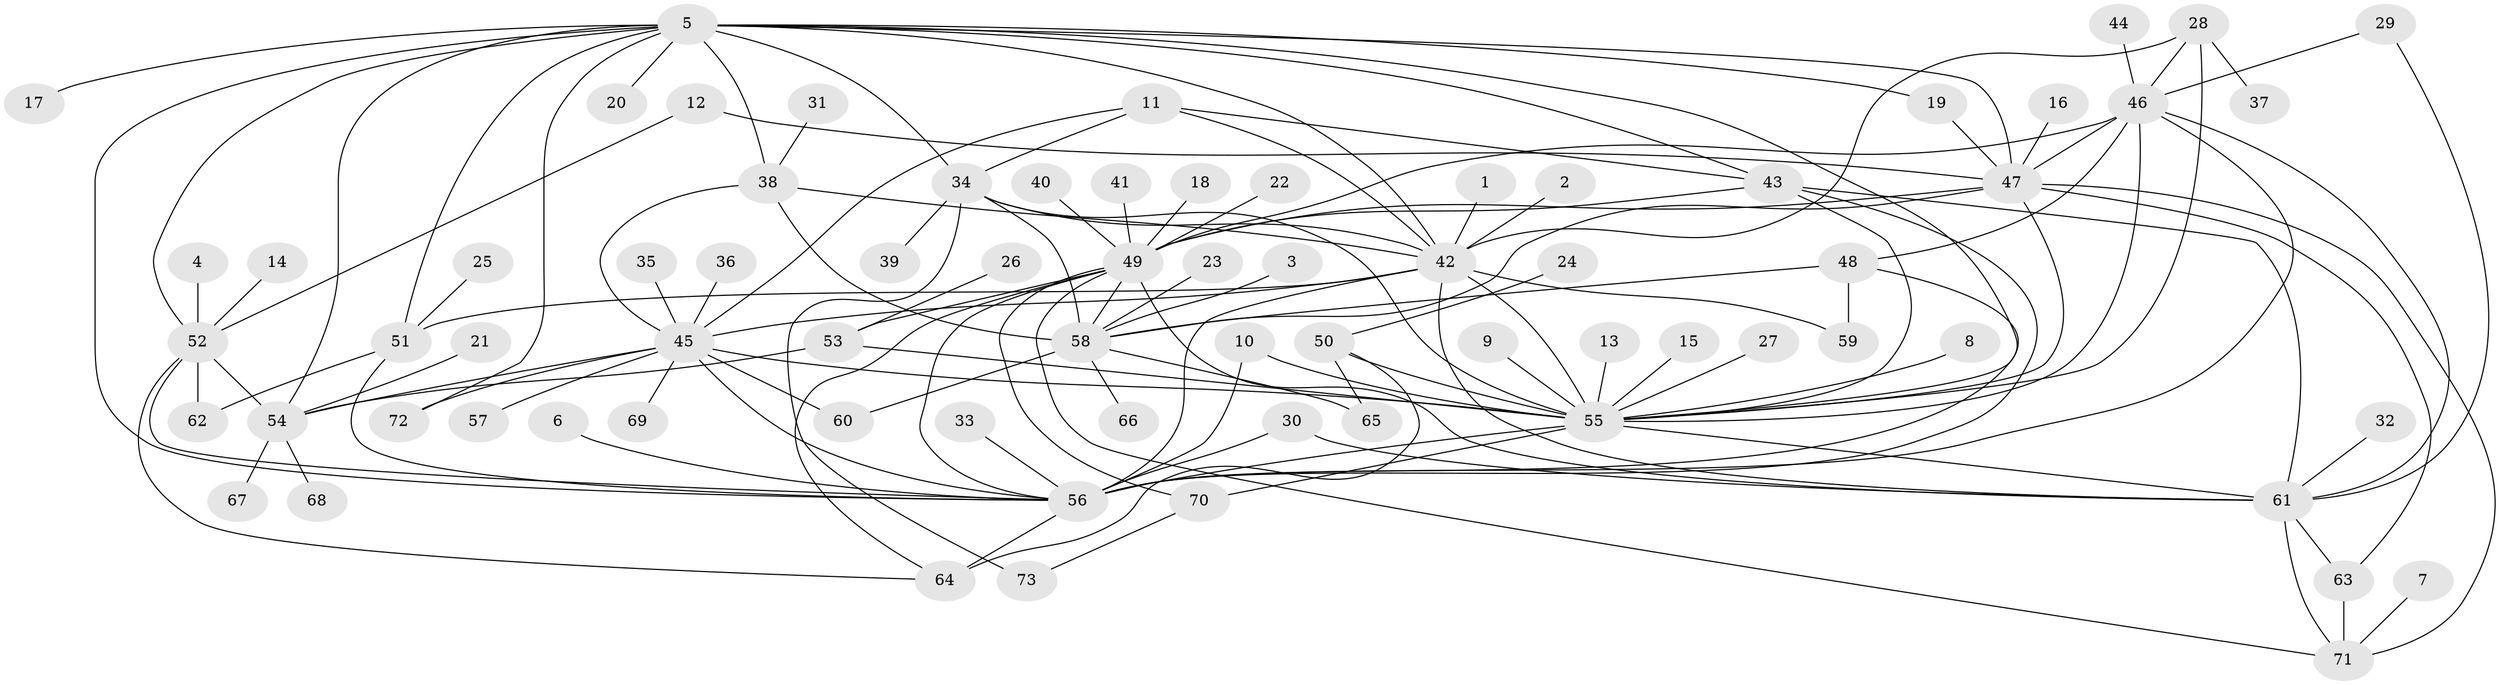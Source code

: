 // original degree distribution, {22: 0.006896551724137931, 12: 0.020689655172413793, 13: 0.006896551724137931, 1: 0.4689655172413793, 20: 0.006896551724137931, 10: 0.013793103448275862, 4: 0.06206896551724138, 17: 0.006896551724137931, 7: 0.027586206896551724, 2: 0.21379310344827587, 14: 0.006896551724137931, 5: 0.027586206896551724, 3: 0.10344827586206896, 9: 0.006896551724137931, 6: 0.020689655172413793}
// Generated by graph-tools (version 1.1) at 2025/49/03/09/25 03:49:58]
// undirected, 73 vertices, 129 edges
graph export_dot {
graph [start="1"]
  node [color=gray90,style=filled];
  1;
  2;
  3;
  4;
  5;
  6;
  7;
  8;
  9;
  10;
  11;
  12;
  13;
  14;
  15;
  16;
  17;
  18;
  19;
  20;
  21;
  22;
  23;
  24;
  25;
  26;
  27;
  28;
  29;
  30;
  31;
  32;
  33;
  34;
  35;
  36;
  37;
  38;
  39;
  40;
  41;
  42;
  43;
  44;
  45;
  46;
  47;
  48;
  49;
  50;
  51;
  52;
  53;
  54;
  55;
  56;
  57;
  58;
  59;
  60;
  61;
  62;
  63;
  64;
  65;
  66;
  67;
  68;
  69;
  70;
  71;
  72;
  73;
  1 -- 42 [weight=1.0];
  2 -- 42 [weight=1.0];
  3 -- 58 [weight=1.0];
  4 -- 52 [weight=1.0];
  5 -- 17 [weight=1.0];
  5 -- 19 [weight=1.0];
  5 -- 20 [weight=1.0];
  5 -- 34 [weight=1.0];
  5 -- 38 [weight=1.0];
  5 -- 42 [weight=1.0];
  5 -- 43 [weight=1.0];
  5 -- 47 [weight=1.0];
  5 -- 51 [weight=1.0];
  5 -- 52 [weight=1.0];
  5 -- 54 [weight=1.0];
  5 -- 55 [weight=1.0];
  5 -- 56 [weight=1.0];
  5 -- 72 [weight=1.0];
  6 -- 56 [weight=1.0];
  7 -- 71 [weight=1.0];
  8 -- 55 [weight=1.0];
  9 -- 55 [weight=1.0];
  10 -- 55 [weight=1.0];
  10 -- 56 [weight=1.0];
  11 -- 34 [weight=1.0];
  11 -- 42 [weight=1.0];
  11 -- 43 [weight=1.0];
  11 -- 45 [weight=1.0];
  12 -- 47 [weight=1.0];
  12 -- 52 [weight=1.0];
  13 -- 55 [weight=1.0];
  14 -- 52 [weight=1.0];
  15 -- 55 [weight=1.0];
  16 -- 47 [weight=1.0];
  18 -- 49 [weight=1.0];
  19 -- 47 [weight=1.0];
  21 -- 54 [weight=1.0];
  22 -- 49 [weight=1.0];
  23 -- 58 [weight=1.0];
  24 -- 50 [weight=1.0];
  25 -- 51 [weight=1.0];
  26 -- 53 [weight=1.0];
  27 -- 55 [weight=1.0];
  28 -- 37 [weight=1.0];
  28 -- 42 [weight=1.0];
  28 -- 46 [weight=1.0];
  28 -- 55 [weight=1.0];
  29 -- 46 [weight=1.0];
  29 -- 61 [weight=1.0];
  30 -- 56 [weight=1.0];
  30 -- 61 [weight=1.0];
  31 -- 38 [weight=1.0];
  32 -- 61 [weight=1.0];
  33 -- 56 [weight=1.0];
  34 -- 39 [weight=1.0];
  34 -- 42 [weight=1.0];
  34 -- 55 [weight=2.0];
  34 -- 58 [weight=1.0];
  34 -- 73 [weight=1.0];
  35 -- 45 [weight=1.0];
  36 -- 45 [weight=1.0];
  38 -- 42 [weight=1.0];
  38 -- 45 [weight=1.0];
  38 -- 58 [weight=1.0];
  40 -- 49 [weight=1.0];
  41 -- 49 [weight=1.0];
  42 -- 45 [weight=1.0];
  42 -- 51 [weight=1.0];
  42 -- 55 [weight=1.0];
  42 -- 56 [weight=1.0];
  42 -- 59 [weight=1.0];
  42 -- 61 [weight=1.0];
  43 -- 49 [weight=1.0];
  43 -- 55 [weight=1.0];
  43 -- 56 [weight=1.0];
  43 -- 61 [weight=2.0];
  44 -- 46 [weight=1.0];
  45 -- 54 [weight=1.0];
  45 -- 55 [weight=1.0];
  45 -- 56 [weight=1.0];
  45 -- 57 [weight=1.0];
  45 -- 60 [weight=1.0];
  45 -- 69 [weight=1.0];
  45 -- 72 [weight=1.0];
  46 -- 47 [weight=1.0];
  46 -- 48 [weight=1.0];
  46 -- 49 [weight=1.0];
  46 -- 55 [weight=2.0];
  46 -- 56 [weight=1.0];
  46 -- 61 [weight=1.0];
  47 -- 49 [weight=1.0];
  47 -- 55 [weight=2.0];
  47 -- 58 [weight=1.0];
  47 -- 63 [weight=1.0];
  47 -- 71 [weight=1.0];
  48 -- 56 [weight=1.0];
  48 -- 58 [weight=1.0];
  48 -- 59 [weight=1.0];
  49 -- 53 [weight=1.0];
  49 -- 56 [weight=1.0];
  49 -- 58 [weight=1.0];
  49 -- 61 [weight=1.0];
  49 -- 64 [weight=1.0];
  49 -- 70 [weight=1.0];
  49 -- 71 [weight=1.0];
  50 -- 55 [weight=1.0];
  50 -- 64 [weight=1.0];
  50 -- 65 [weight=1.0];
  51 -- 56 [weight=1.0];
  51 -- 62 [weight=1.0];
  52 -- 54 [weight=1.0];
  52 -- 56 [weight=1.0];
  52 -- 62 [weight=1.0];
  52 -- 64 [weight=1.0];
  53 -- 54 [weight=1.0];
  53 -- 55 [weight=1.0];
  54 -- 67 [weight=1.0];
  54 -- 68 [weight=1.0];
  55 -- 56 [weight=3.0];
  55 -- 61 [weight=1.0];
  55 -- 70 [weight=1.0];
  56 -- 64 [weight=1.0];
  58 -- 60 [weight=1.0];
  58 -- 65 [weight=1.0];
  58 -- 66 [weight=1.0];
  61 -- 63 [weight=1.0];
  61 -- 71 [weight=1.0];
  63 -- 71 [weight=1.0];
  70 -- 73 [weight=1.0];
}
